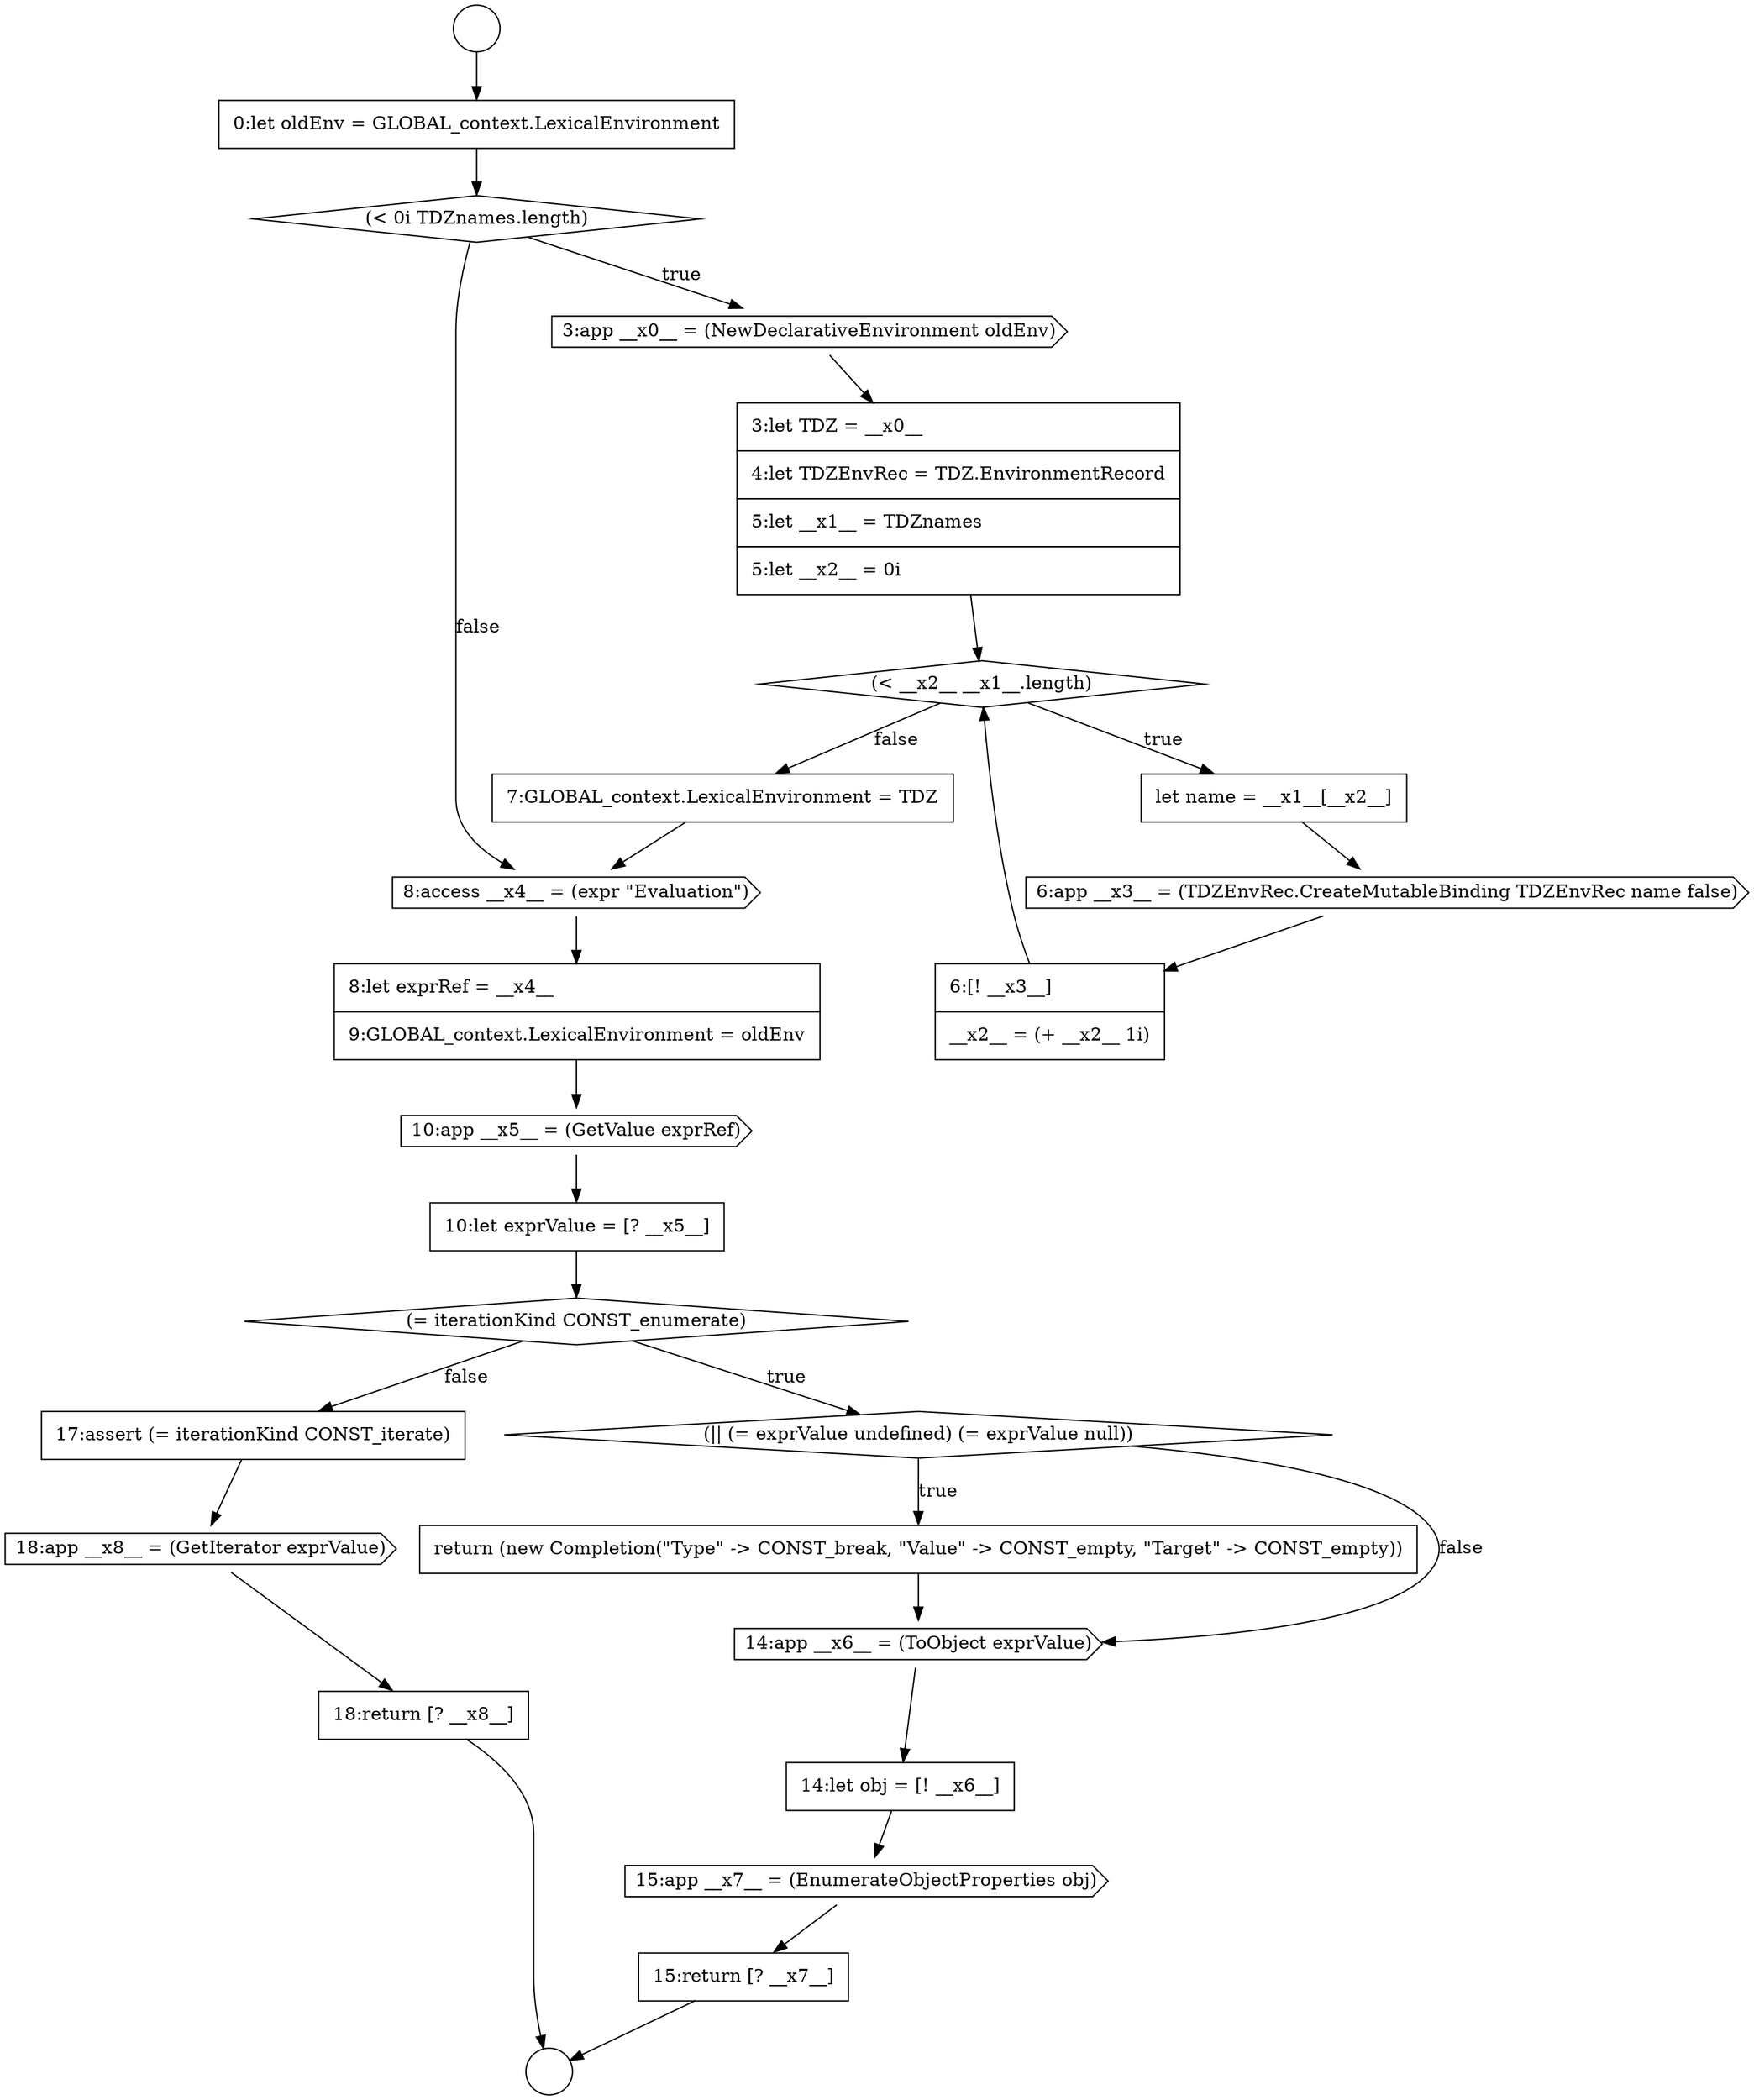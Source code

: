 digraph {
  node6851 [shape=cds, label=<<font color="black">10:app __x5__ = (GetValue exprRef)</font>> color="black" fillcolor="white" style=filled]
  node6860 [shape=none, margin=0, label=<<font color="black">
    <table border="0" cellborder="1" cellspacing="0" cellpadding="10">
      <tr><td align="left">17:assert (= iterationKind CONST_iterate)</td></tr>
    </table>
  </font>> color="black" fillcolor="white" style=filled]
  node6856 [shape=cds, label=<<font color="black">14:app __x6__ = (ToObject exprValue)</font>> color="black" fillcolor="white" style=filled]
  node6859 [shape=none, margin=0, label=<<font color="black">
    <table border="0" cellborder="1" cellspacing="0" cellpadding="10">
      <tr><td align="left">15:return [? __x7__]</td></tr>
    </table>
  </font>> color="black" fillcolor="white" style=filled]
  node6854 [shape=diamond, label=<<font color="black">(|| (= exprValue undefined) (= exprValue null))</font>> color="black" fillcolor="white" style=filled]
  node6855 [shape=none, margin=0, label=<<font color="black">
    <table border="0" cellborder="1" cellspacing="0" cellpadding="10">
      <tr><td align="left">return (new Completion(&quot;Type&quot; -&gt; CONST_break, &quot;Value&quot; -&gt; CONST_empty, &quot;Target&quot; -&gt; CONST_empty))</td></tr>
    </table>
  </font>> color="black" fillcolor="white" style=filled]
  node6845 [shape=none, margin=0, label=<<font color="black">
    <table border="0" cellborder="1" cellspacing="0" cellpadding="10">
      <tr><td align="left">let name = __x1__[__x2__]</td></tr>
    </table>
  </font>> color="black" fillcolor="white" style=filled]
  node6840 [shape=none, margin=0, label=<<font color="black">
    <table border="0" cellborder="1" cellspacing="0" cellpadding="10">
      <tr><td align="left">0:let oldEnv = GLOBAL_context.LexicalEnvironment</td></tr>
    </table>
  </font>> color="black" fillcolor="white" style=filled]
  node6841 [shape=diamond, label=<<font color="black">(&lt; 0i TDZnames.length)</font>> color="black" fillcolor="white" style=filled]
  node6852 [shape=none, margin=0, label=<<font color="black">
    <table border="0" cellborder="1" cellspacing="0" cellpadding="10">
      <tr><td align="left">10:let exprValue = [? __x5__]</td></tr>
    </table>
  </font>> color="black" fillcolor="white" style=filled]
  node6848 [shape=none, margin=0, label=<<font color="black">
    <table border="0" cellborder="1" cellspacing="0" cellpadding="10">
      <tr><td align="left">7:GLOBAL_context.LexicalEnvironment = TDZ</td></tr>
    </table>
  </font>> color="black" fillcolor="white" style=filled]
  node6862 [shape=none, margin=0, label=<<font color="black">
    <table border="0" cellborder="1" cellspacing="0" cellpadding="10">
      <tr><td align="left">18:return [? __x8__]</td></tr>
    </table>
  </font>> color="black" fillcolor="white" style=filled]
  node6844 [shape=diamond, label=<<font color="black">(&lt; __x2__ __x1__.length)</font>> color="black" fillcolor="white" style=filled]
  node6849 [shape=cds, label=<<font color="black">8:access __x4__ = (expr &quot;Evaluation&quot;)</font>> color="black" fillcolor="white" style=filled]
  node6847 [shape=none, margin=0, label=<<font color="black">
    <table border="0" cellborder="1" cellspacing="0" cellpadding="10">
      <tr><td align="left">6:[! __x3__]</td></tr>
      <tr><td align="left">__x2__ = (+ __x2__ 1i)</td></tr>
    </table>
  </font>> color="black" fillcolor="white" style=filled]
  node6838 [shape=circle label=" " color="black" fillcolor="white" style=filled]
  node6858 [shape=cds, label=<<font color="black">15:app __x7__ = (EnumerateObjectProperties obj)</font>> color="black" fillcolor="white" style=filled]
  node6853 [shape=diamond, label=<<font color="black">(= iterationKind CONST_enumerate)</font>> color="black" fillcolor="white" style=filled]
  node6843 [shape=none, margin=0, label=<<font color="black">
    <table border="0" cellborder="1" cellspacing="0" cellpadding="10">
      <tr><td align="left">3:let TDZ = __x0__</td></tr>
      <tr><td align="left">4:let TDZEnvRec = TDZ.EnvironmentRecord</td></tr>
      <tr><td align="left">5:let __x1__ = TDZnames</td></tr>
      <tr><td align="left">5:let __x2__ = 0i</td></tr>
    </table>
  </font>> color="black" fillcolor="white" style=filled]
  node6850 [shape=none, margin=0, label=<<font color="black">
    <table border="0" cellborder="1" cellspacing="0" cellpadding="10">
      <tr><td align="left">8:let exprRef = __x4__</td></tr>
      <tr><td align="left">9:GLOBAL_context.LexicalEnvironment = oldEnv</td></tr>
    </table>
  </font>> color="black" fillcolor="white" style=filled]
  node6846 [shape=cds, label=<<font color="black">6:app __x3__ = (TDZEnvRec.CreateMutableBinding TDZEnvRec name false)</font>> color="black" fillcolor="white" style=filled]
  node6861 [shape=cds, label=<<font color="black">18:app __x8__ = (GetIterator exprValue)</font>> color="black" fillcolor="white" style=filled]
  node6842 [shape=cds, label=<<font color="black">3:app __x0__ = (NewDeclarativeEnvironment oldEnv)</font>> color="black" fillcolor="white" style=filled]
  node6857 [shape=none, margin=0, label=<<font color="black">
    <table border="0" cellborder="1" cellspacing="0" cellpadding="10">
      <tr><td align="left">14:let obj = [! __x6__]</td></tr>
    </table>
  </font>> color="black" fillcolor="white" style=filled]
  node6839 [shape=circle label=" " color="black" fillcolor="white" style=filled]
  node6858 -> node6859 [ color="black"]
  node6849 -> node6850 [ color="black"]
  node6862 -> node6839 [ color="black"]
  node6855 -> node6856 [ color="black"]
  node6847 -> node6844 [ color="black"]
  node6861 -> node6862 [ color="black"]
  node6852 -> node6853 [ color="black"]
  node6843 -> node6844 [ color="black"]
  node6848 -> node6849 [ color="black"]
  node6846 -> node6847 [ color="black"]
  node6838 -> node6840 [ color="black"]
  node6854 -> node6855 [label=<<font color="black">true</font>> color="black"]
  node6854 -> node6856 [label=<<font color="black">false</font>> color="black"]
  node6853 -> node6854 [label=<<font color="black">true</font>> color="black"]
  node6853 -> node6860 [label=<<font color="black">false</font>> color="black"]
  node6859 -> node6839 [ color="black"]
  node6850 -> node6851 [ color="black"]
  node6842 -> node6843 [ color="black"]
  node6840 -> node6841 [ color="black"]
  node6860 -> node6861 [ color="black"]
  node6856 -> node6857 [ color="black"]
  node6841 -> node6842 [label=<<font color="black">true</font>> color="black"]
  node6841 -> node6849 [label=<<font color="black">false</font>> color="black"]
  node6857 -> node6858 [ color="black"]
  node6851 -> node6852 [ color="black"]
  node6844 -> node6845 [label=<<font color="black">true</font>> color="black"]
  node6844 -> node6848 [label=<<font color="black">false</font>> color="black"]
  node6845 -> node6846 [ color="black"]
}
